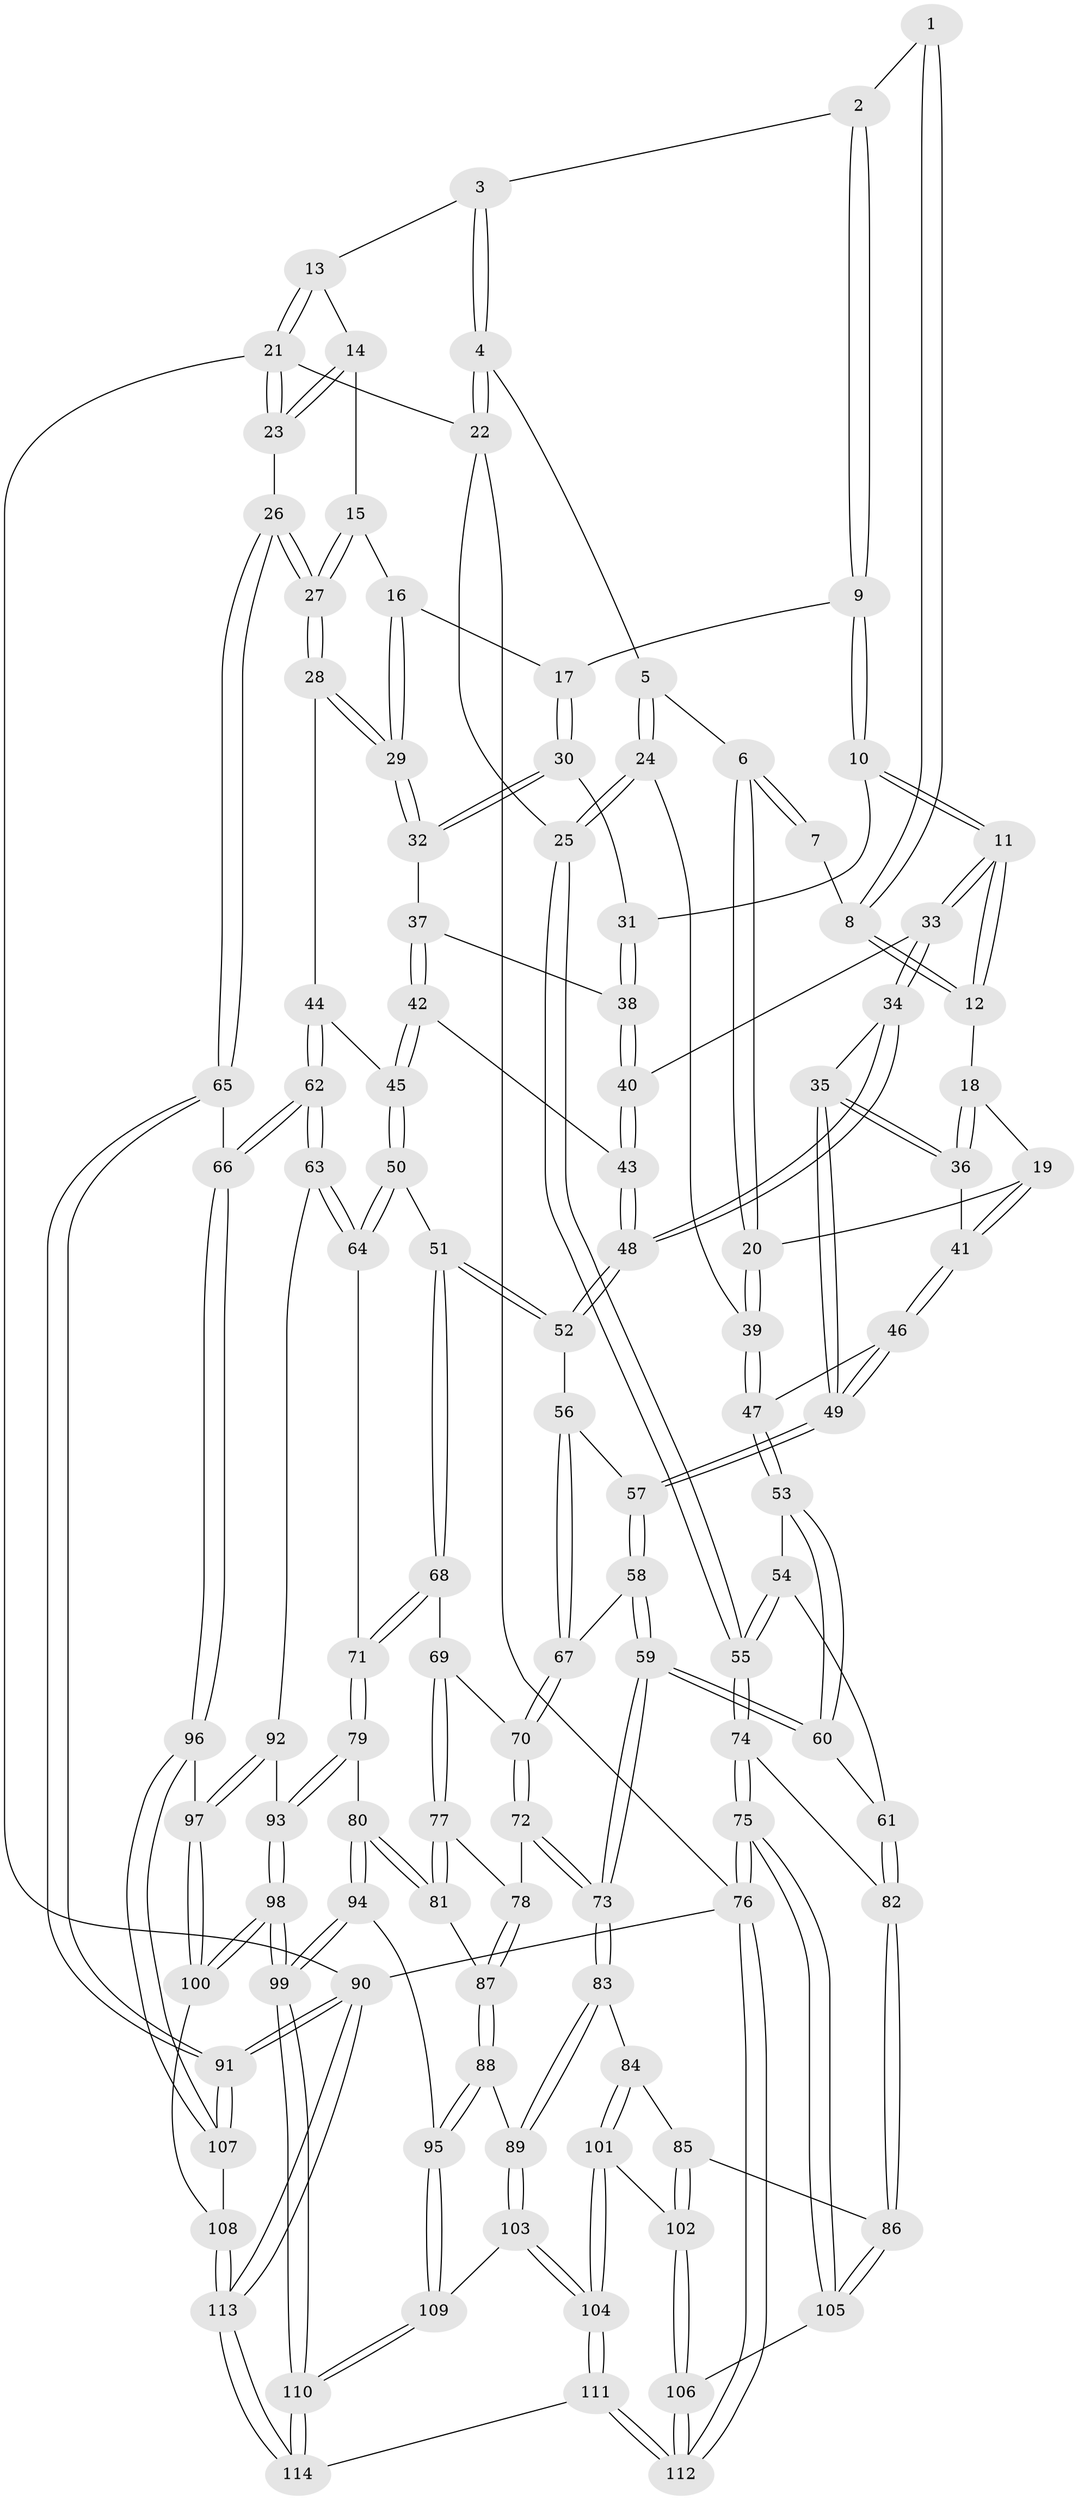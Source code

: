 // coarse degree distribution, {3: 0.07142857142857142, 4: 0.5571428571428572, 6: 0.07142857142857142, 5: 0.3}
// Generated by graph-tools (version 1.1) at 2025/24/03/03/25 07:24:32]
// undirected, 114 vertices, 282 edges
graph export_dot {
graph [start="1"]
  node [color=gray90,style=filled];
  1 [pos="+0.583044290587117+0.01480262320725694"];
  2 [pos="+0.7465548970197624+0"];
  3 [pos="+0.7699120229430464+0"];
  4 [pos="+0.06070072303420267+0"];
  5 [pos="+0.08462257797106437+0"];
  6 [pos="+0.21996773649969686+0.041557972788433546"];
  7 [pos="+0.4282485091807448+0.06201570753076126"];
  8 [pos="+0.526233494575346+0.11788643588947582"];
  9 [pos="+0.7154302867500871+0.12350320699782953"];
  10 [pos="+0.6080007963605844+0.2170697292562993"];
  11 [pos="+0.5995720228608592+0.22237832527497786"];
  12 [pos="+0.5445251730514533+0.2051584400091301"];
  13 [pos="+1+0"];
  14 [pos="+0.9235484954718161+0.16649638935372293"];
  15 [pos="+0.8969457170898223+0.1941754833761015"];
  16 [pos="+0.8830403552334846+0.20283346141845188"];
  17 [pos="+0.7573211994429926+0.17278536036323108"];
  18 [pos="+0.489357438118369+0.21585023620262242"];
  19 [pos="+0.27356949492240773+0.17412900535280978"];
  20 [pos="+0.2564068586849128+0.16659178552724901"];
  21 [pos="+1+0"];
  22 [pos="+0+0"];
  23 [pos="+1+0.3873250859727917"];
  24 [pos="+0.02621902027288781+0.31454508104869633"];
  25 [pos="+0+0.40003511144520965"];
  26 [pos="+1+0.4359810696356851"];
  27 [pos="+1+0.38627395474607557"];
  28 [pos="+0.8986359611829916+0.346308281912955"];
  29 [pos="+0.8723939671919956+0.3200310982300012"];
  30 [pos="+0.7609866727332314+0.19284470800011844"];
  31 [pos="+0.7142392164359492+0.28918713866397955"];
  32 [pos="+0.7973477548532414+0.30376247073137913"];
  33 [pos="+0.601160441921745+0.2659946074915243"];
  34 [pos="+0.5176511355214728+0.38506475891478364"];
  35 [pos="+0.47546099519073665+0.3667407798887599"];
  36 [pos="+0.4716269614571939+0.3632907461799403"];
  37 [pos="+0.7686329441266753+0.3251304132725866"];
  38 [pos="+0.7214889901671174+0.3051185348692166"];
  39 [pos="+0.21706116514628707+0.29117266685481047"];
  40 [pos="+0.650864901550594+0.33738006982030844"];
  41 [pos="+0.43839085210348383+0.35436034561294416"];
  42 [pos="+0.7416262990215584+0.3910954376241405"];
  43 [pos="+0.6614517105489272+0.3796623591026531"];
  44 [pos="+0.8002954247016513+0.45030188827610057"];
  45 [pos="+0.7654066196622453+0.43156645765344537"];
  46 [pos="+0.35922028311723114+0.40967383252765105"];
  47 [pos="+0.2200479097696153+0.3670822697311909"];
  48 [pos="+0.5742508512024732+0.49164660465424787"];
  49 [pos="+0.40328942593574396+0.4675924477672252"];
  50 [pos="+0.6439669059261882+0.5198793207188994"];
  51 [pos="+0.5761368222822498+0.5015341632371773"];
  52 [pos="+0.5742700328212819+0.4997147060889902"];
  53 [pos="+0.22004778668169234+0.36708263872672325"];
  54 [pos="+0.18585845455053995+0.3942202196787684"];
  55 [pos="+0+0.5684849618224493"];
  56 [pos="+0.5157120961972722+0.5193079216444085"];
  57 [pos="+0.410526681342771+0.4980444835915629"];
  58 [pos="+0.3403231599660926+0.5520293493642442"];
  59 [pos="+0.2985373625454515+0.5799218117832649"];
  60 [pos="+0.29273422391723125+0.5761433804538623"];
  61 [pos="+0.135647506422522+0.6068525217003384"];
  62 [pos="+0.8707265357782495+0.6266896780883592"];
  63 [pos="+0.8527288764462817+0.6275447112936751"];
  64 [pos="+0.7667453978885878+0.614209662404641"];
  65 [pos="+1+0.5473703772697684"];
  66 [pos="+0.9016621951977312+0.6386737679660938"];
  67 [pos="+0.47460118777882626+0.5896612307784567"];
  68 [pos="+0.5800348102938129+0.6040284646249467"];
  69 [pos="+0.5380761924655852+0.6476956314910339"];
  70 [pos="+0.4703988535464373+0.5992271816596085"];
  71 [pos="+0.63581044124393+0.6894890346673123"];
  72 [pos="+0.4422742903642972+0.6431445943651628"];
  73 [pos="+0.3239112153201056+0.6412620841556833"];
  74 [pos="+0+0.5727432405239973"];
  75 [pos="+0+1"];
  76 [pos="+0+1"];
  77 [pos="+0.5316076349496847+0.6584728415362129"];
  78 [pos="+0.46747160953437616+0.6735519944482014"];
  79 [pos="+0.6155976914893261+0.7486198457138683"];
  80 [pos="+0.5856089050209485+0.7561993119940181"];
  81 [pos="+0.5654708440945435+0.7289344296975873"];
  82 [pos="+0.04562575743643717+0.65071051977153"];
  83 [pos="+0.3088345378671264+0.7328037743639194"];
  84 [pos="+0.25352275148938724+0.7626609202721377"];
  85 [pos="+0.15812854848493274+0.7557725809859387"];
  86 [pos="+0.11814035092313871+0.7485656896776581"];
  87 [pos="+0.4678214661096318+0.6762666586006378"];
  88 [pos="+0.4571837625323563+0.8104802008857137"];
  89 [pos="+0.4090080518850598+0.8111760518917563"];
  90 [pos="+1+1"];
  91 [pos="+1+1"];
  92 [pos="+0.7057293886200491+0.7627034324717089"];
  93 [pos="+0.6558731605233447+0.7793504894803721"];
  94 [pos="+0.5289354666219422+0.799271907484759"];
  95 [pos="+0.4878464628088343+0.8229623491415277"];
  96 [pos="+0.8753899663346898+0.7831202617735719"];
  97 [pos="+0.8096895659809757+0.8256336955396865"];
  98 [pos="+0.7009101150843152+0.9114783511170308"];
  99 [pos="+0.6971436348430586+0.9194976178725992"];
  100 [pos="+0.761281719554313+0.8758119792720941"];
  101 [pos="+0.2529349166054409+0.9048685357478851"];
  102 [pos="+0.20265998811315958+0.8996814098993282"];
  103 [pos="+0.3383292160024957+0.9314458848204644"];
  104 [pos="+0.3020993263869476+0.9644334022828015"];
  105 [pos="+0.09619812626135005+0.836096758658299"];
  106 [pos="+0.12443907810479712+0.9082447492491998"];
  107 [pos="+0.9159030192018958+0.8550503923784705"];
  108 [pos="+0.8765909647350617+0.9559100597762938"];
  109 [pos="+0.5336532668072511+0.9598507898138878"];
  110 [pos="+0.6278280396023593+1"];
  111 [pos="+0.2742061470427153+1"];
  112 [pos="+0+1"];
  113 [pos="+0.8635382697213878+1"];
  114 [pos="+0.6343867674011547+1"];
  1 -- 2;
  1 -- 8;
  1 -- 8;
  2 -- 3;
  2 -- 9;
  2 -- 9;
  3 -- 4;
  3 -- 4;
  3 -- 13;
  4 -- 5;
  4 -- 22;
  4 -- 22;
  5 -- 6;
  5 -- 24;
  5 -- 24;
  6 -- 7;
  6 -- 7;
  6 -- 20;
  6 -- 20;
  7 -- 8;
  8 -- 12;
  8 -- 12;
  9 -- 10;
  9 -- 10;
  9 -- 17;
  10 -- 11;
  10 -- 11;
  10 -- 31;
  11 -- 12;
  11 -- 12;
  11 -- 33;
  11 -- 33;
  12 -- 18;
  13 -- 14;
  13 -- 21;
  13 -- 21;
  14 -- 15;
  14 -- 23;
  14 -- 23;
  15 -- 16;
  15 -- 27;
  15 -- 27;
  16 -- 17;
  16 -- 29;
  16 -- 29;
  17 -- 30;
  17 -- 30;
  18 -- 19;
  18 -- 36;
  18 -- 36;
  19 -- 20;
  19 -- 41;
  19 -- 41;
  20 -- 39;
  20 -- 39;
  21 -- 22;
  21 -- 23;
  21 -- 23;
  21 -- 90;
  22 -- 25;
  22 -- 76;
  23 -- 26;
  24 -- 25;
  24 -- 25;
  24 -- 39;
  25 -- 55;
  25 -- 55;
  26 -- 27;
  26 -- 27;
  26 -- 65;
  26 -- 65;
  27 -- 28;
  27 -- 28;
  28 -- 29;
  28 -- 29;
  28 -- 44;
  29 -- 32;
  29 -- 32;
  30 -- 31;
  30 -- 32;
  30 -- 32;
  31 -- 38;
  31 -- 38;
  32 -- 37;
  33 -- 34;
  33 -- 34;
  33 -- 40;
  34 -- 35;
  34 -- 48;
  34 -- 48;
  35 -- 36;
  35 -- 36;
  35 -- 49;
  35 -- 49;
  36 -- 41;
  37 -- 38;
  37 -- 42;
  37 -- 42;
  38 -- 40;
  38 -- 40;
  39 -- 47;
  39 -- 47;
  40 -- 43;
  40 -- 43;
  41 -- 46;
  41 -- 46;
  42 -- 43;
  42 -- 45;
  42 -- 45;
  43 -- 48;
  43 -- 48;
  44 -- 45;
  44 -- 62;
  44 -- 62;
  45 -- 50;
  45 -- 50;
  46 -- 47;
  46 -- 49;
  46 -- 49;
  47 -- 53;
  47 -- 53;
  48 -- 52;
  48 -- 52;
  49 -- 57;
  49 -- 57;
  50 -- 51;
  50 -- 64;
  50 -- 64;
  51 -- 52;
  51 -- 52;
  51 -- 68;
  51 -- 68;
  52 -- 56;
  53 -- 54;
  53 -- 60;
  53 -- 60;
  54 -- 55;
  54 -- 55;
  54 -- 61;
  55 -- 74;
  55 -- 74;
  56 -- 57;
  56 -- 67;
  56 -- 67;
  57 -- 58;
  57 -- 58;
  58 -- 59;
  58 -- 59;
  58 -- 67;
  59 -- 60;
  59 -- 60;
  59 -- 73;
  59 -- 73;
  60 -- 61;
  61 -- 82;
  61 -- 82;
  62 -- 63;
  62 -- 63;
  62 -- 66;
  62 -- 66;
  63 -- 64;
  63 -- 64;
  63 -- 92;
  64 -- 71;
  65 -- 66;
  65 -- 91;
  65 -- 91;
  66 -- 96;
  66 -- 96;
  67 -- 70;
  67 -- 70;
  68 -- 69;
  68 -- 71;
  68 -- 71;
  69 -- 70;
  69 -- 77;
  69 -- 77;
  70 -- 72;
  70 -- 72;
  71 -- 79;
  71 -- 79;
  72 -- 73;
  72 -- 73;
  72 -- 78;
  73 -- 83;
  73 -- 83;
  74 -- 75;
  74 -- 75;
  74 -- 82;
  75 -- 76;
  75 -- 76;
  75 -- 105;
  75 -- 105;
  76 -- 112;
  76 -- 112;
  76 -- 90;
  77 -- 78;
  77 -- 81;
  77 -- 81;
  78 -- 87;
  78 -- 87;
  79 -- 80;
  79 -- 93;
  79 -- 93;
  80 -- 81;
  80 -- 81;
  80 -- 94;
  80 -- 94;
  81 -- 87;
  82 -- 86;
  82 -- 86;
  83 -- 84;
  83 -- 89;
  83 -- 89;
  84 -- 85;
  84 -- 101;
  84 -- 101;
  85 -- 86;
  85 -- 102;
  85 -- 102;
  86 -- 105;
  86 -- 105;
  87 -- 88;
  87 -- 88;
  88 -- 89;
  88 -- 95;
  88 -- 95;
  89 -- 103;
  89 -- 103;
  90 -- 91;
  90 -- 91;
  90 -- 113;
  90 -- 113;
  91 -- 107;
  91 -- 107;
  92 -- 93;
  92 -- 97;
  92 -- 97;
  93 -- 98;
  93 -- 98;
  94 -- 95;
  94 -- 99;
  94 -- 99;
  95 -- 109;
  95 -- 109;
  96 -- 97;
  96 -- 107;
  96 -- 107;
  97 -- 100;
  97 -- 100;
  98 -- 99;
  98 -- 99;
  98 -- 100;
  98 -- 100;
  99 -- 110;
  99 -- 110;
  100 -- 108;
  101 -- 102;
  101 -- 104;
  101 -- 104;
  102 -- 106;
  102 -- 106;
  103 -- 104;
  103 -- 104;
  103 -- 109;
  104 -- 111;
  104 -- 111;
  105 -- 106;
  106 -- 112;
  106 -- 112;
  107 -- 108;
  108 -- 113;
  108 -- 113;
  109 -- 110;
  109 -- 110;
  110 -- 114;
  110 -- 114;
  111 -- 112;
  111 -- 112;
  111 -- 114;
  113 -- 114;
  113 -- 114;
}
